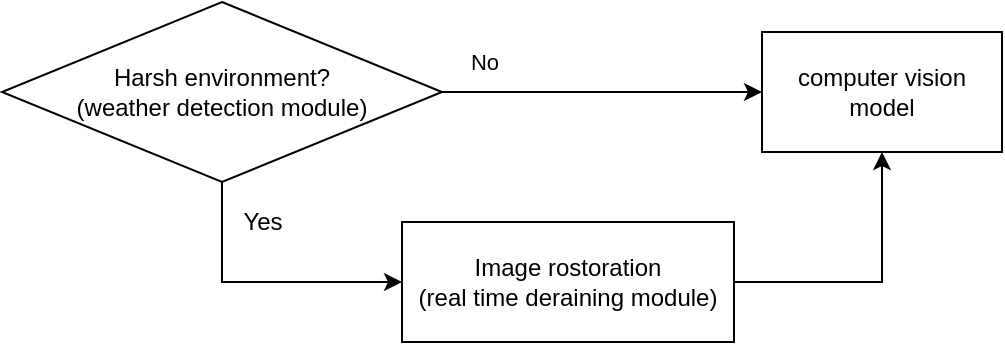 <mxfile version="16.2.2" type="github"><diagram id="OLkWyT4pj6sMZhGN1H50" name="Page-1"><mxGraphModel dx="1359" dy="778" grid="1" gridSize="10" guides="1" tooltips="1" connect="1" arrows="1" fold="1" page="1" pageScale="1" pageWidth="827" pageHeight="1169" math="0" shadow="0"><root><mxCell id="0"/><mxCell id="1" parent="0"/><mxCell id="Xs9Cg-j4l9ik8qx_b9v--1" value="Image rostoration&lt;br&gt;(real time deraining module)" style="rounded=0;whiteSpace=wrap;html=1;" parent="1" vertex="1"><mxGeometry x="310" y="390" width="166" height="60" as="geometry"/></mxCell><mxCell id="Xs9Cg-j4l9ik8qx_b9v--2" value="Harsh environment?&lt;br&gt;(weather detection module)" style="rhombus;whiteSpace=wrap;html=1;" parent="1" vertex="1"><mxGeometry x="110" y="280" width="220" height="90" as="geometry"/></mxCell><mxCell id="Xs9Cg-j4l9ik8qx_b9v--3" value="computer vision model" style="rounded=0;whiteSpace=wrap;html=1;" parent="1" vertex="1"><mxGeometry x="490" y="295" width="120" height="60" as="geometry"/></mxCell><mxCell id="Xs9Cg-j4l9ik8qx_b9v--4" value="" style="endArrow=classic;html=1;rounded=0;exitX=1;exitY=0.5;exitDx=0;exitDy=0;entryX=0.5;entryY=1;entryDx=0;entryDy=0;" parent="1" source="Xs9Cg-j4l9ik8qx_b9v--1" target="Xs9Cg-j4l9ik8qx_b9v--3" edge="1"><mxGeometry width="50" height="50" relative="1" as="geometry"><mxPoint x="450" y="400" as="sourcePoint"/><mxPoint x="500" y="350" as="targetPoint"/><Array as="points"><mxPoint x="550" y="420"/></Array></mxGeometry></mxCell><mxCell id="Xs9Cg-j4l9ik8qx_b9v--5" value="" style="endArrow=classic;html=1;rounded=0;exitX=0.5;exitY=1;exitDx=0;exitDy=0;entryX=0;entryY=0.5;entryDx=0;entryDy=0;" parent="1" source="Xs9Cg-j4l9ik8qx_b9v--2" target="Xs9Cg-j4l9ik8qx_b9v--1" edge="1"><mxGeometry width="50" height="50" relative="1" as="geometry"><mxPoint x="507" y="430" as="sourcePoint"/><mxPoint x="590" y="365" as="targetPoint"/><Array as="points"><mxPoint x="220" y="390"/><mxPoint x="220" y="420"/></Array></mxGeometry></mxCell><mxCell id="Xs9Cg-j4l9ik8qx_b9v--6" value="" style="endArrow=classic;html=1;rounded=0;exitX=1;exitY=0.5;exitDx=0;exitDy=0;entryX=0;entryY=0.5;entryDx=0;entryDy=0;" parent="1" source="Xs9Cg-j4l9ik8qx_b9v--2" target="Xs9Cg-j4l9ik8qx_b9v--3" edge="1"><mxGeometry width="50" height="50" relative="1" as="geometry"><mxPoint x="450" y="400" as="sourcePoint"/><mxPoint x="500" y="350" as="targetPoint"/></mxGeometry></mxCell><mxCell id="Xs9Cg-j4l9ik8qx_b9v--7" value="No" style="edgeLabel;html=1;align=center;verticalAlign=middle;resizable=0;points=[];" parent="Xs9Cg-j4l9ik8qx_b9v--6" vertex="1" connectable="0"><mxGeometry x="-0.631" y="3" relative="1" as="geometry"><mxPoint x="-9" y="-12" as="offset"/></mxGeometry></mxCell><mxCell id="Xs9Cg-j4l9ik8qx_b9v--8" value="Yes" style="text;html=1;align=center;verticalAlign=middle;resizable=0;points=[];autosize=1;strokeColor=none;fillColor=none;" parent="1" vertex="1"><mxGeometry x="220" y="380" width="40" height="20" as="geometry"/></mxCell></root></mxGraphModel></diagram></mxfile>